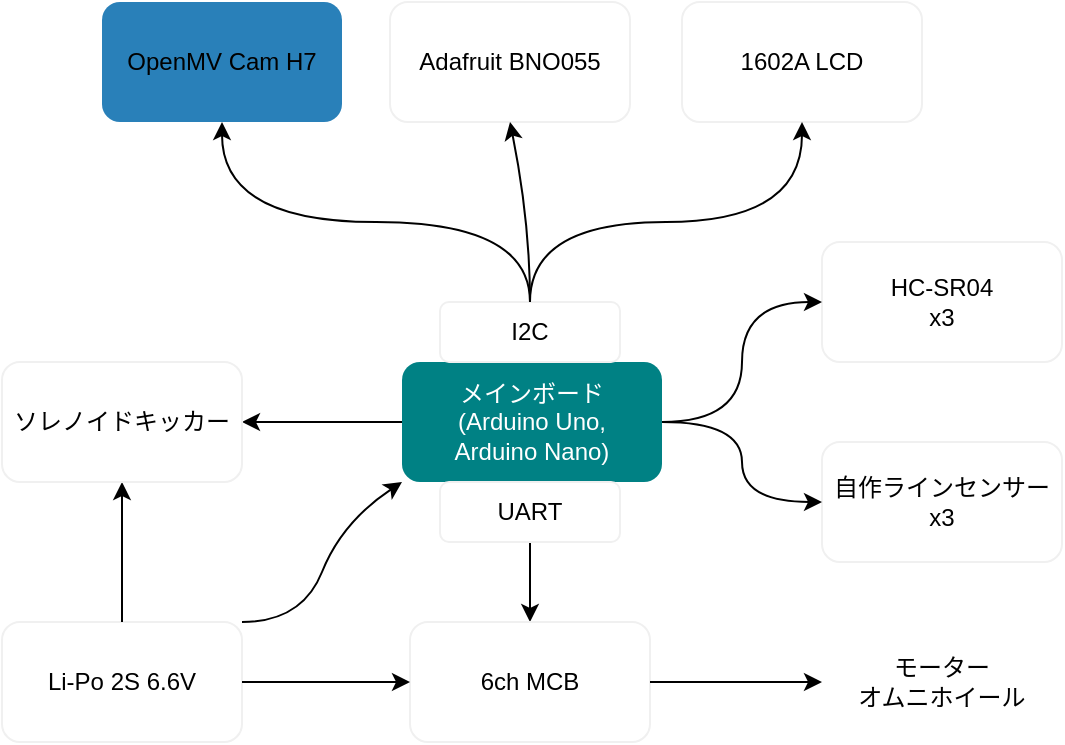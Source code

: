 <mxfile>
    <diagram id="3MTDHLFBNv_ZRnVHj5pi" name="ページ1">
        <mxGraphModel dx="820" dy="478" grid="1" gridSize="10" guides="1" tooltips="1" connect="1" arrows="1" fold="1" page="1" pageScale="1" pageWidth="827" pageHeight="1169" math="0" shadow="0">
            <root>
                <mxCell id="0"/>
                <mxCell id="1" parent="0"/>
                <mxCell id="2" value="" style="rounded=1;whiteSpace=wrap;html=1;fillColor=#008184;strokeColor=none;" vertex="1" parent="1">
                    <mxGeometry x="350" y="190" width="130" height="60" as="geometry"/>
                </mxCell>
                <mxCell id="41" style="edgeStyle=orthogonalEdgeStyle;rounded=0;orthogonalLoop=1;jettySize=auto;html=1;exitX=0;exitY=0.5;exitDx=0;exitDy=0;entryX=1;entryY=0.5;entryDx=0;entryDy=0;fontColor=#000000;" edge="1" parent="1" source="3" target="34">
                    <mxGeometry relative="1" as="geometry"/>
                </mxCell>
                <mxCell id="3" value="メインボード&lt;br&gt;(Arduino Uno,&lt;br&gt;Arduino Nano)" style="text;html=1;align=center;verticalAlign=middle;whiteSpace=wrap;rounded=0;fontColor=#FFFFFF;" vertex="1" parent="1">
                    <mxGeometry x="350" y="190" width="130" height="60" as="geometry"/>
                </mxCell>
                <mxCell id="4" value="" style="rounded=1;whiteSpace=wrap;html=1;strokeColor=#f0f0f0;fontColor=#000000;fillColor=#FFFFFF;" vertex="1" parent="1">
                    <mxGeometry x="369" y="160" width="90" height="30" as="geometry"/>
                </mxCell>
                <mxCell id="5" value="I2C" style="text;html=1;strokeColor=none;fillColor=none;align=center;verticalAlign=middle;whiteSpace=wrap;rounded=0;fontColor=#000000;" vertex="1" parent="1">
                    <mxGeometry x="369" y="160" width="90" height="30" as="geometry"/>
                </mxCell>
                <mxCell id="7" value="" style="rounded=1;whiteSpace=wrap;html=1;fontColor=#000000;fillColor=#2980b9;strokeColor=none;" vertex="1" parent="1">
                    <mxGeometry x="200" y="10" width="120" height="60" as="geometry"/>
                </mxCell>
                <mxCell id="6" value="OpenMV Cam H7" style="text;html=1;strokeColor=none;align=center;verticalAlign=middle;whiteSpace=wrap;rounded=0;fontColor=#000000;" vertex="1" parent="1">
                    <mxGeometry x="200" y="10" width="120" height="60" as="geometry"/>
                </mxCell>
                <mxCell id="9" value="" style="rounded=1;whiteSpace=wrap;html=1;strokeColor=#f0f0f0;fillColor=#FFFFFF;fontColor=#000000;" vertex="1" parent="1">
                    <mxGeometry x="344" y="10" width="120" height="60" as="geometry"/>
                </mxCell>
                <mxCell id="10" value="Adafruit BNO055" style="text;html=1;strokeColor=none;fillColor=none;align=center;verticalAlign=middle;whiteSpace=wrap;rounded=0;fontColor=#000000;" vertex="1" parent="1">
                    <mxGeometry x="344" y="15" width="120" height="50" as="geometry"/>
                </mxCell>
                <mxCell id="11" value="" style="rounded=1;whiteSpace=wrap;html=1;strokeColor=#f0f0f0;fillColor=#FFFFFF;fontColor=#000000;" vertex="1" parent="1">
                    <mxGeometry x="490" y="10" width="120" height="60" as="geometry"/>
                </mxCell>
                <mxCell id="12" value="1602A LCD" style="text;html=1;strokeColor=none;fillColor=none;align=center;verticalAlign=middle;whiteSpace=wrap;rounded=0;fontColor=#000000;" vertex="1" parent="1">
                    <mxGeometry x="505" y="30" width="90" height="20" as="geometry"/>
                </mxCell>
                <mxCell id="14" value="" style="curved=1;endArrow=classic;html=1;fontColor=#000000;entryX=0.5;entryY=1;entryDx=0;entryDy=0;" edge="1" parent="1" target="7">
                    <mxGeometry width="50" height="50" relative="1" as="geometry">
                        <mxPoint x="414" y="160" as="sourcePoint"/>
                        <mxPoint x="330" y="170" as="targetPoint"/>
                        <Array as="points">
                            <mxPoint x="414" y="120"/>
                            <mxPoint x="260" y="120"/>
                        </Array>
                    </mxGeometry>
                </mxCell>
                <mxCell id="15" value="" style="curved=1;endArrow=classic;html=1;fontColor=#000000;exitX=0.5;exitY=0;exitDx=0;exitDy=0;entryX=0.5;entryY=1;entryDx=0;entryDy=0;" edge="1" parent="1" source="4" target="9">
                    <mxGeometry width="50" height="50" relative="1" as="geometry">
                        <mxPoint x="500" y="130" as="sourcePoint"/>
                        <mxPoint x="550" y="80" as="targetPoint"/>
                        <Array as="points">
                            <mxPoint x="414" y="120"/>
                        </Array>
                    </mxGeometry>
                </mxCell>
                <mxCell id="16" value="" style="curved=1;endArrow=classic;html=1;fontColor=#000000;entryX=0.5;entryY=1;entryDx=0;entryDy=0;exitX=0.5;exitY=0;exitDx=0;exitDy=0;" edge="1" parent="1" source="4" target="11">
                    <mxGeometry width="50" height="50" relative="1" as="geometry">
                        <mxPoint x="540" y="150" as="sourcePoint"/>
                        <mxPoint x="625" y="115" as="targetPoint"/>
                        <Array as="points">
                            <mxPoint x="414" y="120"/>
                            <mxPoint x="550" y="120"/>
                        </Array>
                    </mxGeometry>
                </mxCell>
                <mxCell id="17" value="" style="rounded=1;whiteSpace=wrap;html=1;strokeColor=#f0f0f0;fillColor=#FFFFFF;fontColor=#000000;" vertex="1" parent="1">
                    <mxGeometry x="560" y="130" width="120" height="60" as="geometry"/>
                </mxCell>
                <mxCell id="18" value="HC-SR04&lt;br&gt;x3" style="text;html=1;strokeColor=none;fillColor=none;align=center;verticalAlign=middle;whiteSpace=wrap;rounded=0;fontColor=#000000;" vertex="1" parent="1">
                    <mxGeometry x="560" y="130" width="120" height="60" as="geometry"/>
                </mxCell>
                <mxCell id="19" value="" style="rounded=1;whiteSpace=wrap;html=1;strokeColor=#f0f0f0;fillColor=#FFFFFF;fontColor=#000000;" vertex="1" parent="1">
                    <mxGeometry x="560" y="230" width="120" height="60" as="geometry"/>
                </mxCell>
                <mxCell id="20" value="自作ラインセンサー&lt;br&gt;x3" style="text;html=1;strokeColor=none;fillColor=none;align=center;verticalAlign=middle;whiteSpace=wrap;rounded=0;fontColor=#000000;" vertex="1" parent="1">
                    <mxGeometry x="560" y="230" width="120" height="60" as="geometry"/>
                </mxCell>
                <mxCell id="31" style="edgeStyle=orthogonalEdgeStyle;rounded=0;orthogonalLoop=1;jettySize=auto;html=1;exitX=0.5;exitY=1;exitDx=0;exitDy=0;entryX=0.5;entryY=0;entryDx=0;entryDy=0;fontColor=#000000;" edge="1" parent="1" source="22" target="25">
                    <mxGeometry relative="1" as="geometry"/>
                </mxCell>
                <mxCell id="22" value="UART" style="rounded=1;whiteSpace=wrap;html=1;strokeColor=#f0f0f0;fontColor=#000000;fillColor=#FFFFFF;" vertex="1" parent="1">
                    <mxGeometry x="369" y="250" width="90" height="30" as="geometry"/>
                </mxCell>
                <mxCell id="24" value="" style="rounded=1;whiteSpace=wrap;html=1;strokeColor=#f0f0f0;fillColor=#FFFFFF;fontColor=#000000;" vertex="1" parent="1">
                    <mxGeometry x="354" y="320" width="120" height="60" as="geometry"/>
                </mxCell>
                <mxCell id="32" style="edgeStyle=orthogonalEdgeStyle;rounded=0;orthogonalLoop=1;jettySize=auto;html=1;exitX=1;exitY=0.5;exitDx=0;exitDy=0;entryX=0;entryY=0.5;entryDx=0;entryDy=0;fontColor=#000000;" edge="1" parent="1" source="25" target="30">
                    <mxGeometry relative="1" as="geometry"/>
                </mxCell>
                <mxCell id="25" value="6ch MCB" style="text;html=1;strokeColor=none;fillColor=none;align=center;verticalAlign=middle;whiteSpace=wrap;rounded=0;fontColor=#000000;" vertex="1" parent="1">
                    <mxGeometry x="354" y="320" width="120" height="60" as="geometry"/>
                </mxCell>
                <mxCell id="26" value="" style="rounded=1;whiteSpace=wrap;html=1;strokeColor=#f0f0f0;fillColor=#FFFFFF;fontColor=#000000;" vertex="1" parent="1">
                    <mxGeometry x="150" y="320" width="120" height="60" as="geometry"/>
                </mxCell>
                <mxCell id="35" style="edgeStyle=orthogonalEdgeStyle;rounded=0;orthogonalLoop=1;jettySize=auto;html=1;exitX=1;exitY=0.5;exitDx=0;exitDy=0;entryX=0;entryY=0.5;entryDx=0;entryDy=0;fontColor=#000000;" edge="1" parent="1" source="27" target="25">
                    <mxGeometry relative="1" as="geometry"/>
                </mxCell>
                <mxCell id="40" style="edgeStyle=orthogonalEdgeStyle;rounded=0;orthogonalLoop=1;jettySize=auto;html=1;exitX=0.5;exitY=0;exitDx=0;exitDy=0;entryX=0.5;entryY=1;entryDx=0;entryDy=0;fontColor=#000000;" edge="1" parent="1" source="27" target="34">
                    <mxGeometry relative="1" as="geometry"/>
                </mxCell>
                <mxCell id="27" value="Li-Po 2S 6.6V" style="text;html=1;strokeColor=none;fillColor=none;align=center;verticalAlign=middle;whiteSpace=wrap;rounded=0;fontColor=#000000;" vertex="1" parent="1">
                    <mxGeometry x="150" y="320" width="120" height="60" as="geometry"/>
                </mxCell>
                <mxCell id="28" value="" style="rounded=1;whiteSpace=wrap;html=1;fontColor=#FFFFFF;fillColor=#FFFFFF;strokeColor=none;" vertex="1" parent="1">
                    <mxGeometry x="560" y="320" width="120" height="60" as="geometry"/>
                </mxCell>
                <mxCell id="30" value="モーター&lt;br&gt;オムニホイール" style="text;html=1;strokeColor=none;fillColor=none;align=center;verticalAlign=middle;whiteSpace=wrap;rounded=0;fontColor=#000000;" vertex="1" parent="1">
                    <mxGeometry x="560" y="320" width="120" height="60" as="geometry"/>
                </mxCell>
                <mxCell id="33" value="" style="rounded=1;whiteSpace=wrap;html=1;strokeColor=#f0f0f0;fillColor=#FFFFFF;fontColor=#000000;" vertex="1" parent="1">
                    <mxGeometry x="150" y="190" width="120" height="60" as="geometry"/>
                </mxCell>
                <mxCell id="34" value="ソレノイドキッカー" style="text;html=1;strokeColor=none;fillColor=none;align=center;verticalAlign=middle;whiteSpace=wrap;rounded=0;fontColor=#000000;" vertex="1" parent="1">
                    <mxGeometry x="150" y="190" width="120" height="60" as="geometry"/>
                </mxCell>
                <mxCell id="37" value="" style="curved=1;endArrow=classic;html=1;fontColor=#000000;exitX=1;exitY=0;exitDx=0;exitDy=0;entryX=0;entryY=1;entryDx=0;entryDy=0;" edge="1" parent="1" source="27" target="3">
                    <mxGeometry width="50" height="50" relative="1" as="geometry">
                        <mxPoint x="220" y="270" as="sourcePoint"/>
                        <mxPoint x="270" y="220" as="targetPoint"/>
                        <Array as="points">
                            <mxPoint x="300" y="320"/>
                            <mxPoint x="320" y="270"/>
                        </Array>
                    </mxGeometry>
                </mxCell>
                <mxCell id="38" value="" style="curved=1;endArrow=classic;html=1;fontColor=#000000;exitX=1;exitY=0.5;exitDx=0;exitDy=0;entryX=0;entryY=0.5;entryDx=0;entryDy=0;" edge="1" parent="1" source="3" target="18">
                    <mxGeometry width="50" height="50" relative="1" as="geometry">
                        <mxPoint x="490" y="185" as="sourcePoint"/>
                        <mxPoint x="540" y="135" as="targetPoint"/>
                        <Array as="points">
                            <mxPoint x="520" y="220"/>
                            <mxPoint x="520" y="160"/>
                        </Array>
                    </mxGeometry>
                </mxCell>
                <mxCell id="39" value="" style="curved=1;endArrow=classic;html=1;fontColor=#000000;exitX=1;exitY=0.5;exitDx=0;exitDy=0;entryX=0;entryY=0.5;entryDx=0;entryDy=0;" edge="1" parent="1" source="3" target="20">
                    <mxGeometry width="50" height="50" relative="1" as="geometry">
                        <mxPoint x="490" y="230" as="sourcePoint"/>
                        <mxPoint x="570" y="170" as="targetPoint"/>
                        <Array as="points">
                            <mxPoint x="520" y="220"/>
                            <mxPoint x="520" y="260"/>
                        </Array>
                    </mxGeometry>
                </mxCell>
            </root>
        </mxGraphModel>
    </diagram>
</mxfile>